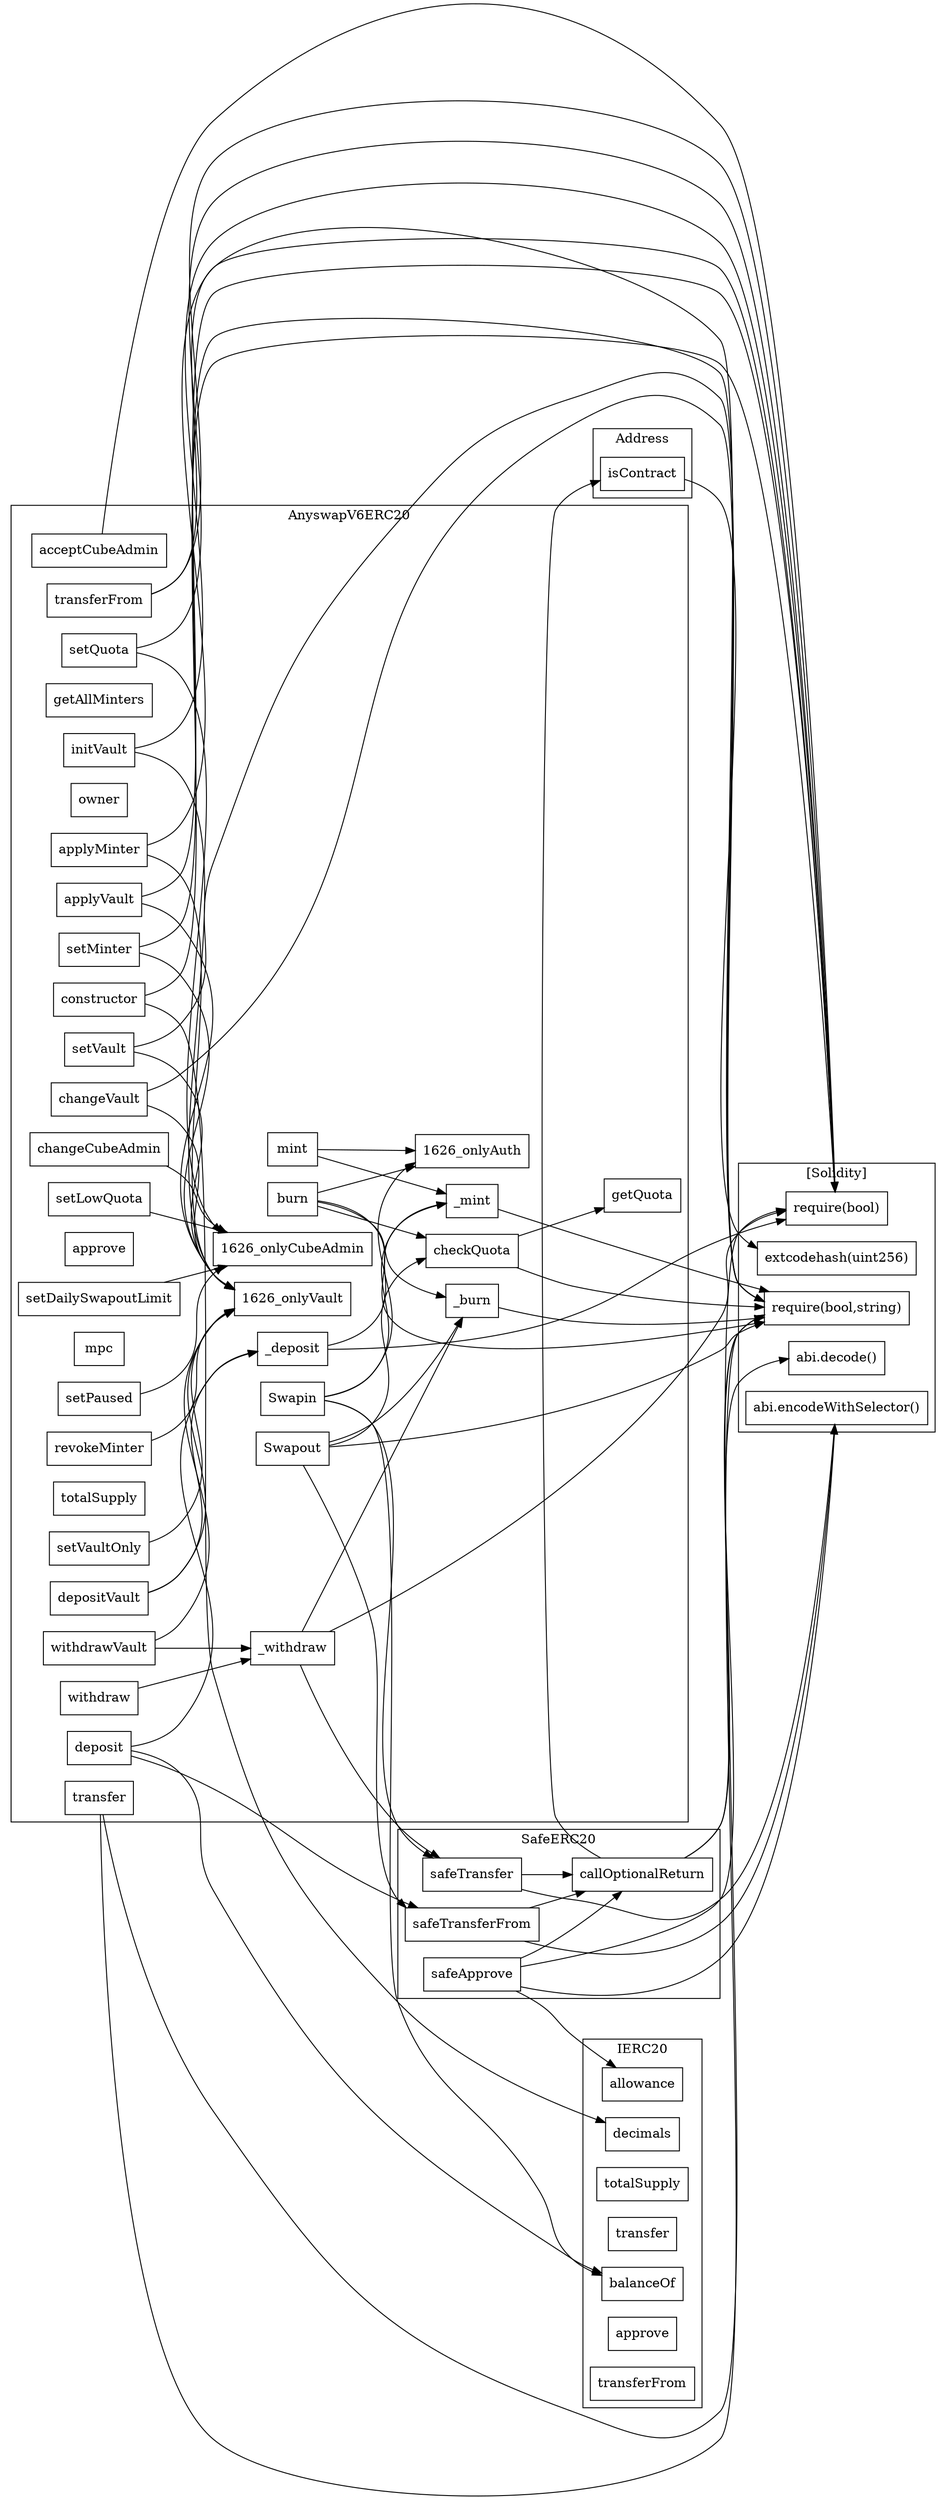 strict digraph {
rankdir="LR"
node [shape=box]
subgraph cluster_249_SafeERC20 {
label = "SafeERC20"
"249_callOptionalReturn" [label="callOptionalReturn"]
"249_safeTransferFrom" [label="safeTransferFrom"]
"249_safeApprove" [label="safeApprove"]
"249_safeTransfer" [label="safeTransfer"]
"249_safeApprove" -> "249_callOptionalReturn"
"249_safeTransfer" -> "249_callOptionalReturn"
"249_safeTransferFrom" -> "249_callOptionalReturn"
}subgraph cluster_1626_AnyswapV6ERC20 {
label = "AnyswapV6ERC20"
"1626_transfer" [label="transfer"]
"1626_acceptCubeAdmin" [label="acceptCubeAdmin"]
"1626__burn" [label="_burn"]
"1626_Swapout" [label="Swapout"]
"1626_getQuota" [label="getQuota"]
"1626_setQuota" [label="setQuota"]
"1626_getAllMinters" [label="getAllMinters"]
"1626_setVaultOnly" [label="setVaultOnly"]
"1626__mint" [label="_mint"]
"1626_owner" [label="owner"]
"1626_burn" [label="burn"]
"1626_withdraw" [label="withdraw"]
"1626_setPaused" [label="setPaused"]
"1626_initVault" [label="initVault"]
"1626_deposit" [label="deposit"]
"1626_setMinter" [label="setMinter"]
"1626_setLowQuota" [label="setLowQuota"]
"1626__withdraw" [label="_withdraw"]
"1626_setDailySwapoutLimit" [label="setDailySwapoutLimit"]
"1626_Swapin" [label="Swapin"]
"1626_constructor" [label="constructor"]
"1626_checkQuota" [label="checkQuota"]
"1626_approve" [label="approve"]
"1626_transferFrom" [label="transferFrom"]
"1626_mpc" [label="mpc"]
"1626_depositVault" [label="depositVault"]
"1626__deposit" [label="_deposit"]
"1626_setVault" [label="setVault"]
"1626_totalSupply" [label="totalSupply"]
"1626_withdrawVault" [label="withdrawVault"]
"1626_mint" [label="mint"]
"1626_applyMinter" [label="applyMinter"]
"1626_changeVault" [label="changeVault"]
"1626_applyVault" [label="applyVault"]
"1626_revokeMinter" [label="revokeMinter"]
"1626_changeCubeAdmin" [label="changeCubeAdmin"]
"1626_checkQuota" -> "1626_getQuota"
"1626_setPaused" -> "1626_onlyCubeAdmin"
"1626_Swapin" -> "1626__mint"
"1626_withdrawVault" -> "1626__withdraw"
"1626_depositVault" -> "1626_onlyVault"
"1626_changeVault" -> "1626_onlyVault"
"1626_Swapin" -> "1626_onlyAuth"
"1626_changeCubeAdmin" -> "1626_onlyCubeAdmin"
"1626_setQuota" -> "1626_onlyCubeAdmin"
"1626_depositVault" -> "1626__deposit"
"1626_deposit" -> "1626__deposit"
"1626_withdrawVault" -> "1626_onlyVault"
"1626_initVault" -> "1626_onlyVault"
"1626__deposit" -> "1626__mint"
"1626_burn" -> "1626__burn"
"1626_withdraw" -> "1626__withdraw"
"1626_setLowQuota" -> "1626_onlyCubeAdmin"
"1626__withdraw" -> "1626__burn"
"1626_applyVault" -> "1626_onlyVault"
"1626_burn" -> "1626_checkQuota"
"1626_setMinter" -> "1626_onlyVault"
"1626_Swapout" -> "1626__burn"
"1626_burn" -> "1626_onlyAuth"
"1626_revokeMinter" -> "1626_onlyVault"
"1626_Swapout" -> "1626_checkQuota"
"1626_setVaultOnly" -> "1626_onlyVault"
"1626_applyMinter" -> "1626_onlyVault"
"1626_setVault" -> "1626_onlyVault"
"1626_mint" -> "1626_onlyAuth"
"1626_setDailySwapoutLimit" -> "1626_onlyCubeAdmin"
"1626_mint" -> "1626__mint"
}subgraph cluster_100_Address {
label = "Address"
"100_isContract" [label="isContract"]
}subgraph cluster_74_IERC20 {
label = "IERC20"
"74_decimals" [label="decimals"]
"74_allowance" [label="allowance"]
"74_totalSupply" [label="totalSupply"]
"74_transfer" [label="transfer"]
"74_balanceOf" [label="balanceOf"]
"74_approve" [label="approve"]
"74_transferFrom" [label="transferFrom"]
}subgraph cluster_solidity {
label = "[Solidity]"
"require(bool)" 
"abi.decode()" 
"abi.encodeWithSelector()" 
"require(bool,string)" 
"extcodehash(uint256)" 
"249_safeTransferFrom" -> "abi.encodeWithSelector()"
"1626_setQuota" -> "require(bool)"
"1626_setVault" -> "require(bool,string)"
"1626_applyMinter" -> "require(bool)"
"1626__withdraw" -> "require(bool)"
"1626_acceptCubeAdmin" -> "require(bool)"
"1626_constructor" -> "require(bool)"
"1626__burn" -> "require(bool,string)"
"249_callOptionalReturn" -> "require(bool,string)"
"1626__deposit" -> "require(bool)"
"249_safeApprove" -> "require(bool,string)"
"1626_transfer" -> "require(bool,string)"
"1626_setMinter" -> "require(bool,string)"
"249_callOptionalReturn" -> "abi.decode()"
"1626_applyVault" -> "require(bool)"
"1626_transferFrom" -> "require(bool,string)"
"249_safeApprove" -> "abi.encodeWithSelector()"
"1626_transfer" -> "require(bool)"
"1626_initVault" -> "require(bool)"
"1626_checkQuota" -> "require(bool,string)"
"1626_Swapout" -> "require(bool,string)"
"1626_burn" -> "require(bool,string)"
"249_safeTransfer" -> "abi.encodeWithSelector()"
"1626_changeVault" -> "require(bool,string)"
"1626__mint" -> "require(bool,string)"
"1626_transferFrom" -> "require(bool)"
"100_isContract" -> "extcodehash(uint256)"
}"1626__withdraw" -> "249_safeTransfer"
"1626_Swapin" -> "249_safeTransfer"
"1626_Swapout" -> "249_safeTransferFrom"
"249_safeApprove" -> "74_allowance"
"1626_deposit" -> "249_safeTransferFrom"
"249_callOptionalReturn" -> "100_isContract"
"1626_deposit" -> "74_balanceOf"
"1626_Swapin" -> "74_balanceOf"
"1626_constructor" -> "74_decimals"
}